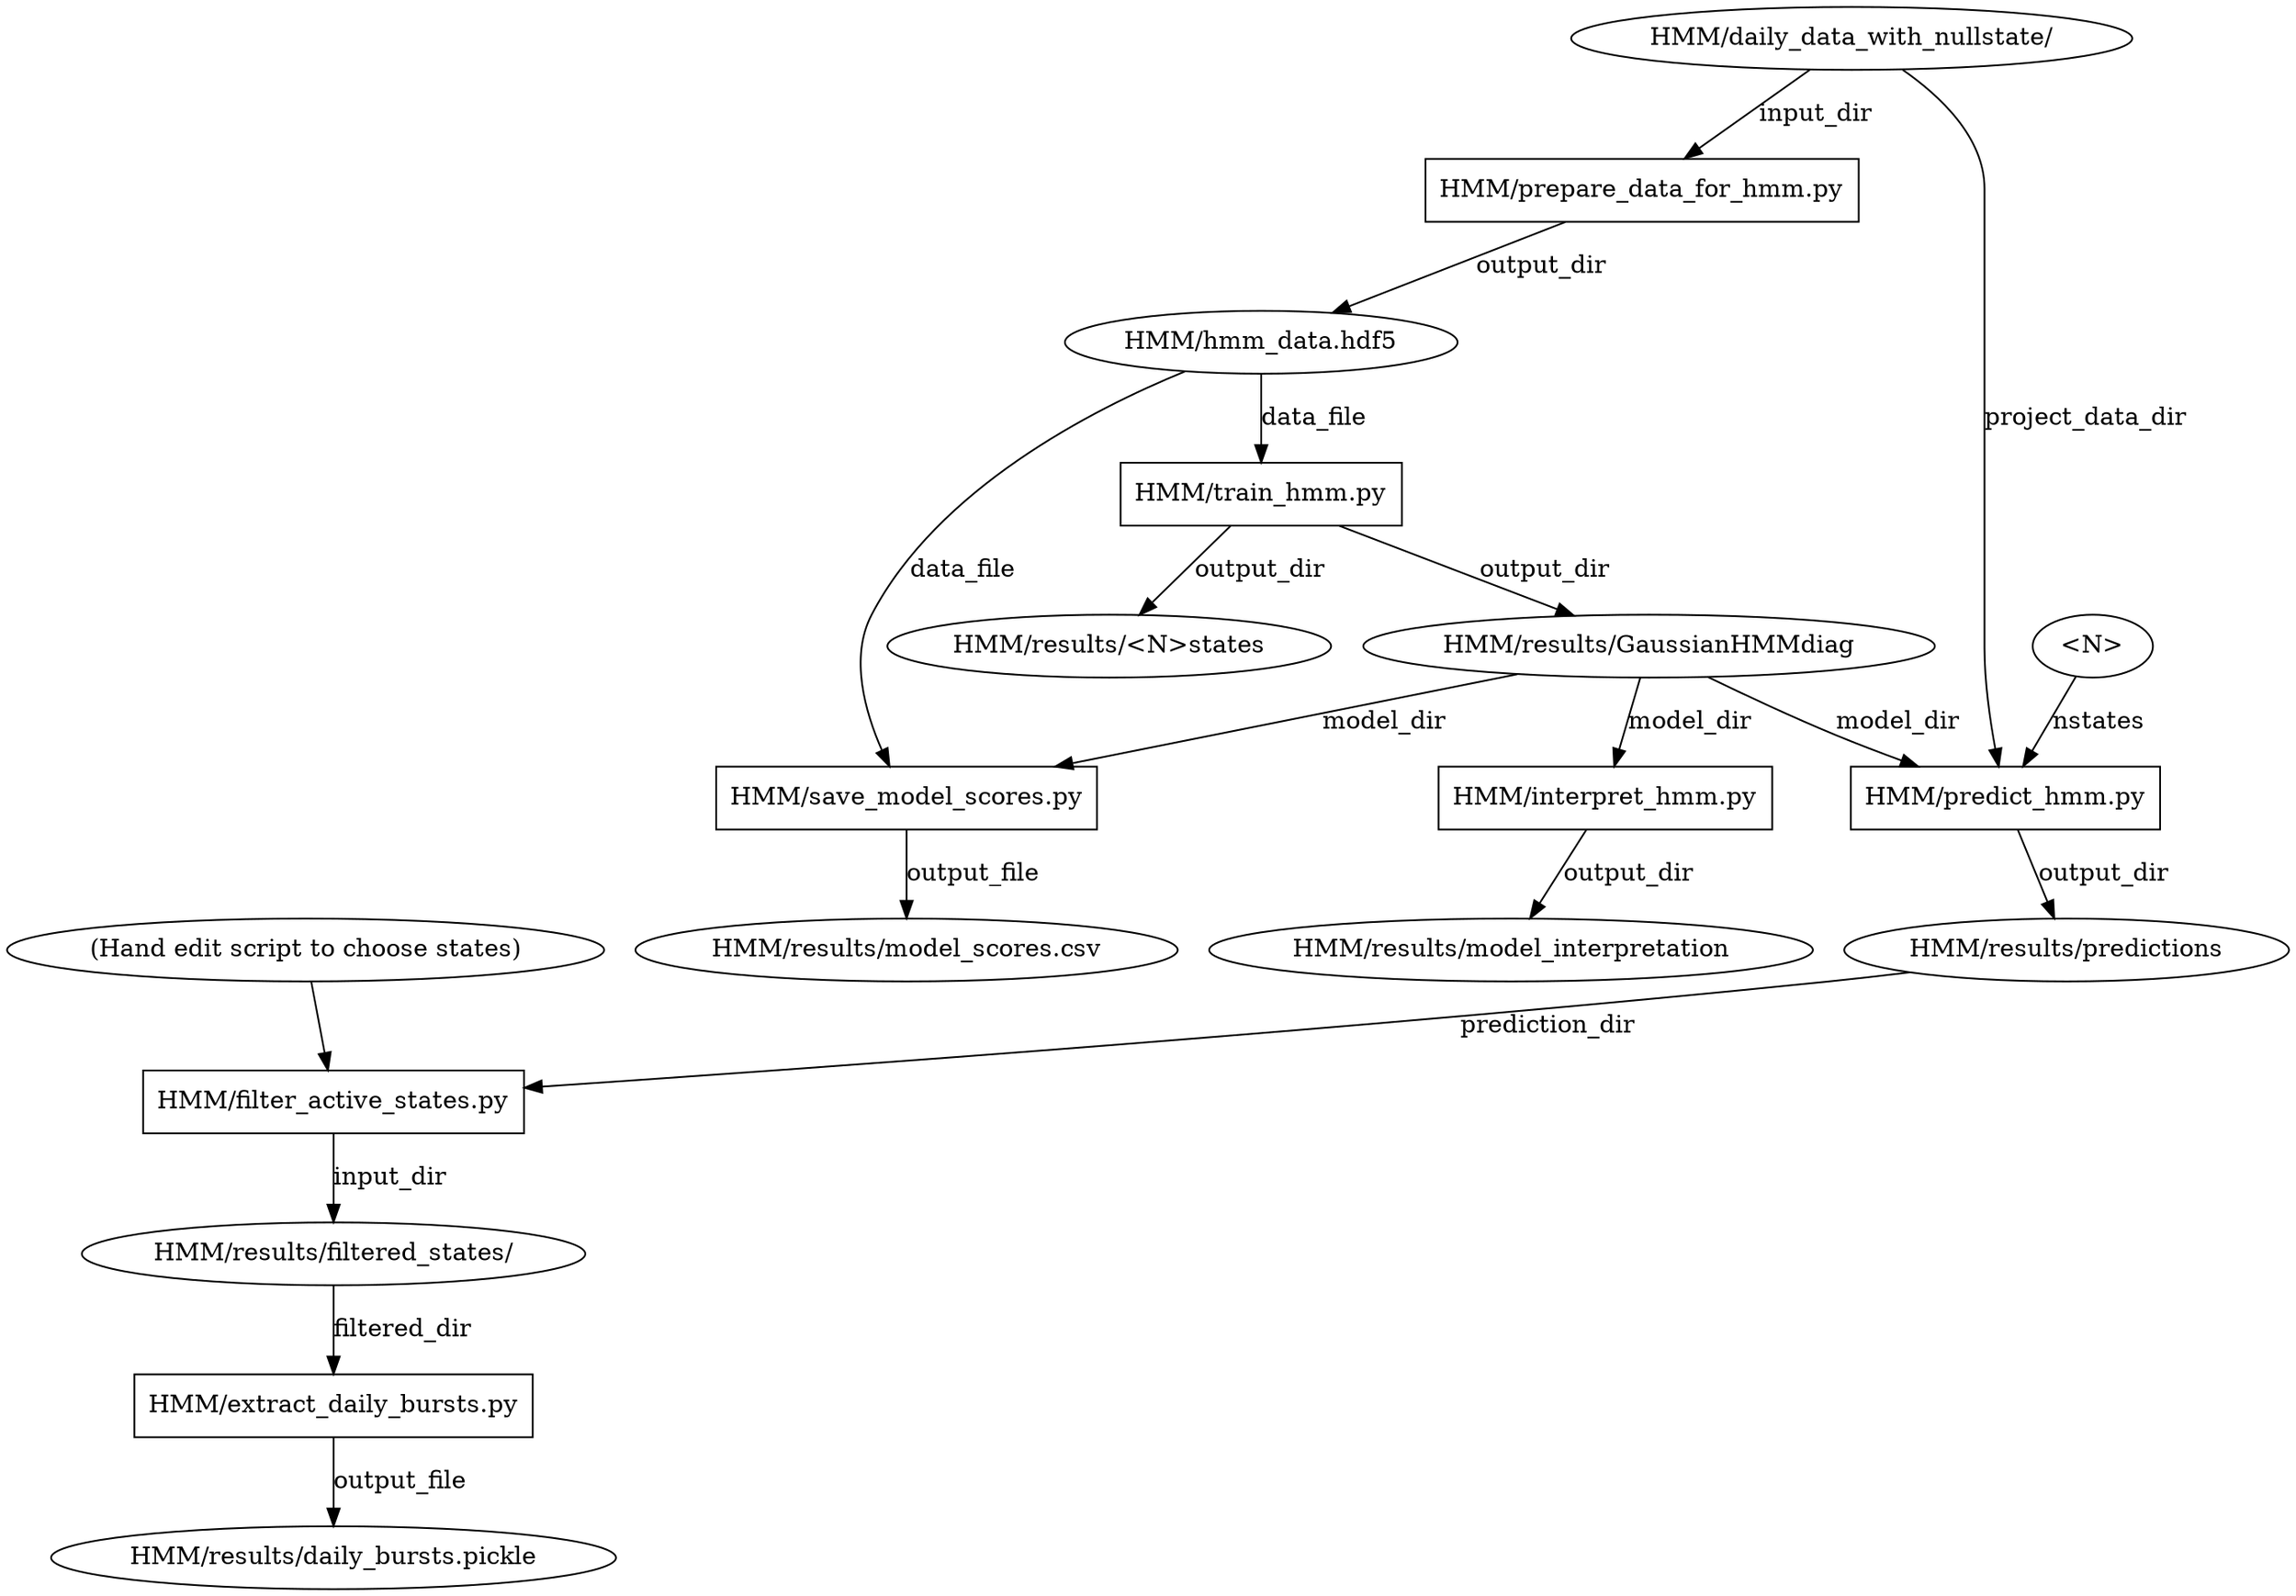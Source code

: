 
DiGraph coordination_software {
    edge [labelfontsize=10.0];
    node [labelfontsize=14.0];
    
    "HMM/prepare_data_for_hmm.py" [shape=box];
    "HMM/train_hmm.py" [shape=box];
    #"HMM/train_hmm_parallel.py" [shape=box];
    "HMM/save_model_scores.py" [shape=box];
    "HMM/predict_hmm.py" [shape=box];
    "HMM/interpret_hmm.py" [shape=box];
    "HMM/filter_active_states.py" [shape=box];
    "HMM/extract_daily_bursts.py" [shape=box];
    #"HMM/generate_transition_graph.py" [shape=box];

    #  === FILES
    "HMM/daily_data_with_nullstate/";
    "HMM/hmm_data.hdf5";
    "HMM/results/<N>states";
    "<N>";
    "HMM/results/GaussianHMMdiag";
    "HMM/results/predictions";
    "HMM/results/filtered_states/";
    "(Hand edit script to choose states)";
    "HMM/results/daily_bursts.pickle";

    #  === RULES
    "HMM/daily_data_with_nullstate/" -> "HMM/prepare_data_for_hmm.py" [label="input_dir"];
    "HMM/prepare_data_for_hmm.py" -> "HMM/hmm_data.hdf5" [label="output_dir"];

    "HMM/hmm_data.hdf5" -> "HMM/train_hmm.py" [label="data_file"];
    "HMM/train_hmm.py" -> "HMM/results/<N>states" [label="output_dir"];
    "HMM/train_hmm.py" -> "HMM/results/GaussianHMMdiag" [label="output_dir"];

    "HMM/hmm_data.hdf5" -> "HMM/save_model_scores.py" [label="data_file"];
    "HMM/results/GaussianHMMdiag" -> "HMM/save_model_scores.py" [label="model_dir"];
    "HMM/save_model_scores.py" -> "HMM/results/model_scores.csv" [label="output_file"];

    "HMM/daily_data_with_nullstate/" -> "HMM/predict_hmm.py" [label="project_data_dir"];
    "HMM/results/GaussianHMMdiag" -> "HMM/predict_hmm.py" [label="model_dir"];
    "HMM/predict_hmm.py" -> "HMM/results/predictions" [label="output_dir"];
    "<N>" -> "HMM/predict_hmm.py" [label="nstates"];

    "HMM/results/GaussianHMMdiag" -> "HMM/interpret_hmm.py" [label="model_dir"];
    "HMM/interpret_hmm.py" -> "HMM/results/model_interpretation" [label="output_dir"];

    "(Hand edit script to choose states)" -> "HMM/filter_active_states.py" ;
    "HMM/results/predictions" -> "HMM/filter_active_states.py" [label="prediction_dir"];
    "HMM/filter_active_states.py" -> "HMM/results/filtered_states/" [label="input_dir"];

    "HMM/results/filtered_states/" -> "HMM/extract_daily_bursts.py" [label="filtered_dir"];
    "HMM/extract_daily_bursts.py" -> "HMM/results/daily_bursts.pickle" [label="output_file"];

    #"HMM/results/GaussianHMMdiag" -> "HMM/generate_transition_graph.py" [label="model_file"];
    #"HMM/generate_transition_graph.py" -> "??" [label="output_dir"];
    #"<N>" -> "HMM/generate_transition_graph.py" [label="nstates"];
    # == UNUSED

   
}
